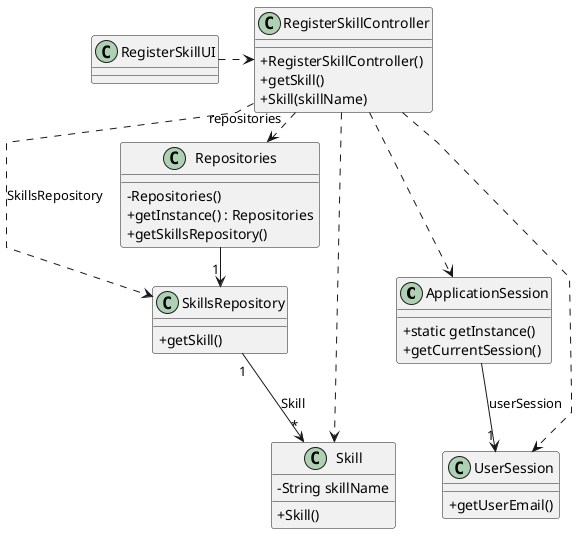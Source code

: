 @startuml
skinparam packageStyle rectangle
skinparam shadowing false
skinparam linetype polyline
skinparam classAttributeIconSize 0

class ApplicationSession
{
    + static getInstance()
    + getCurrentSession()
}

class UserSession
{
    + getUserEmail()
}

class Skill {
    - String skillName
    + Skill()
}

class SkillsRepository {
    + getSkill()
}

class Repositories {
    - Repositories()
    + getInstance() : Repositories
    + getSkillsRepository()
}

class RegisterSkillController {
    + RegisterSkillController()
    + getSkill()
    + Skill(skillName)
}

class RegisterSkillUI {
}

RegisterSkillUI .> RegisterSkillController

RegisterSkillController .> Repositories : repositories

Repositories -> "1" SkillsRepository

RegisterSkillController ..> Skill
RegisterSkillController ..> SkillsRepository : SkillsRepository


ApplicationSession --> "1" UserSession : userSession

RegisterSkillController ..> ApplicationSession
RegisterSkillController ..> UserSession
SkillsRepository "1" --> "*" Skill : Skill


@enduml